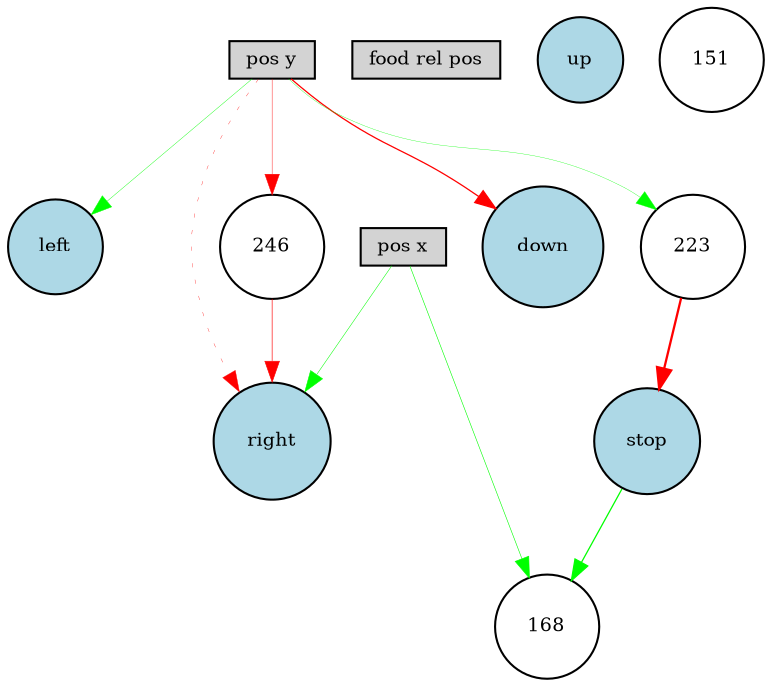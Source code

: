 digraph {
	node [fontsize=9 height=0.2 shape=circle width=0.2]
	"pos y" [fillcolor=lightgray shape=box style=filled]
	"food rel pos" [fillcolor=lightgray shape=box style=filled]
	"pos x" [fillcolor=lightgray shape=box style=filled]
	stop [fillcolor=lightblue style=filled]
	up [fillcolor=lightblue style=filled]
	down [fillcolor=lightblue style=filled]
	left [fillcolor=lightblue style=filled]
	right [fillcolor=lightblue style=filled]
	168 [fillcolor=white style=filled]
	246 [fillcolor=white style=filled]
	151 [fillcolor=white style=filled]
	223 [fillcolor=white style=filled]
	"pos y" -> right [color=red penwidth=0.15839296845220568 style=dotted]
	"pos x" -> right [color=green penwidth=0.24530872746598106 style=solid]
	"pos y" -> left [color=green penwidth=0.19300496876030354 style=solid]
	"pos y" -> down [color=red penwidth=0.6052156896793188 style=solid]
	"pos x" -> 168 [color=green penwidth=0.28139504195335685 style=solid]
	stop -> 168 [color=green penwidth=0.606456558968586 style=solid]
	"pos y" -> 223 [color=green penwidth=0.15634114919438313 style=solid]
	223 -> stop [color=red penwidth=1.0956039996901918 style=solid]
	"pos y" -> 246 [color=red penwidth=0.1984256176274672 style=solid]
	246 -> right [color=red penwidth=0.30683297007176147 style=solid]
}
